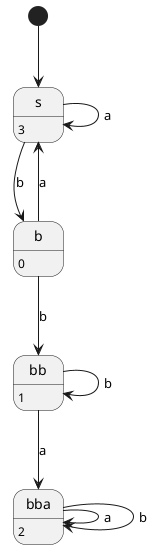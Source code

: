 @startuml
[*] --> s

state s

state "b" as 0
state "bb" as 1
state "bba" as 2

s --> 0 : b
s --> s : a
0 --> 1 : b
0 --> s : a
1 --> 1 : b
1 --> 2 : a

2 --> 2 : a
2 --> 2 : b

0: 0
1: 1
2: 2
s: 3

@enduml
